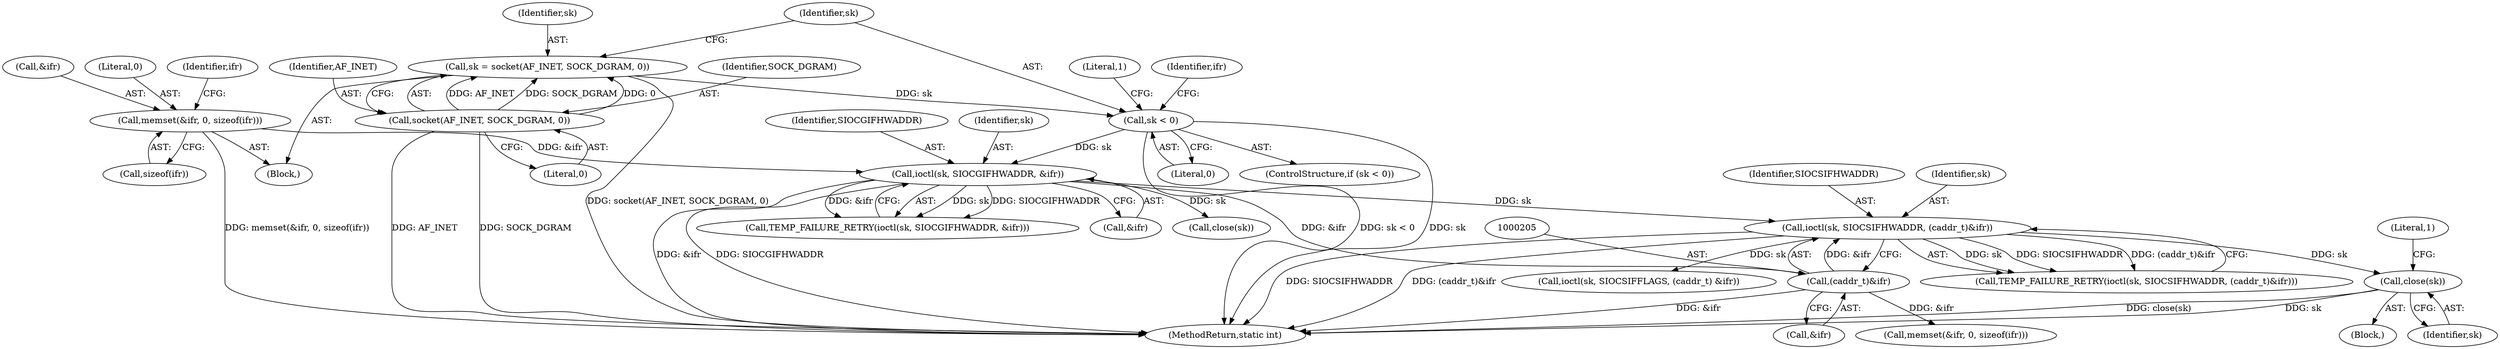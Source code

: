 digraph "0_Android_472271b153c5dc53c28beac55480a8d8434b2d5c_26@API" {
"1000218" [label="(Call,close(sk))"];
"1000201" [label="(Call,ioctl(sk, SIOCSIFHWADDR, (caddr_t)&ifr))"];
"1000138" [label="(Call,ioctl(sk, SIOCGIFHWADDR, &ifr))"];
"1000115" [label="(Call,sk < 0)"];
"1000108" [label="(Call,sk = socket(AF_INET, SOCK_DGRAM, 0))"];
"1000110" [label="(Call,socket(AF_INET, SOCK_DGRAM, 0))"];
"1000121" [label="(Call,memset(&ifr, 0, sizeof(ifr)))"];
"1000204" [label="(Call,(caddr_t)&ifr)"];
"1000201" [label="(Call,ioctl(sk, SIOCSIFHWADDR, (caddr_t)&ifr))"];
"1000138" [label="(Call,ioctl(sk, SIOCGIFHWADDR, &ifr))"];
"1000110" [label="(Call,socket(AF_INET, SOCK_DGRAM, 0))"];
"1000112" [label="(Identifier,SOCK_DGRAM)"];
"1000117" [label="(Literal,0)"];
"1000278" [label="(MethodReturn,static int)"];
"1000203" [label="(Identifier,SIOCSIFHWADDR)"];
"1000109" [label="(Identifier,sk)"];
"1000122" [label="(Call,&ifr)"];
"1000139" [label="(Identifier,sk)"];
"1000218" [label="(Call,close(sk))"];
"1000120" [label="(Literal,1)"];
"1000113" [label="(Literal,0)"];
"1000108" [label="(Call,sk = socket(AF_INET, SOCK_DGRAM, 0))"];
"1000206" [label="(Call,&ifr)"];
"1000140" [label="(Identifier,SIOCGIFHWADDR)"];
"1000202" [label="(Identifier,sk)"];
"1000200" [label="(Call,TEMP_FAILURE_RETRY(ioctl(sk, SIOCSIFHWADDR, (caddr_t)&ifr)))"];
"1000219" [label="(Identifier,sk)"];
"1000125" [label="(Call,sizeof(ifr))"];
"1000104" [label="(Block,)"];
"1000204" [label="(Call,(caddr_t)&ifr)"];
"1000153" [label="(Call,close(sk))"];
"1000250" [label="(Call,ioctl(sk, SIOCSIFFLAGS, (caddr_t) &ifr))"];
"1000116" [label="(Identifier,sk)"];
"1000137" [label="(Call,TEMP_FAILURE_RETRY(ioctl(sk, SIOCGIFHWADDR, &ifr)))"];
"1000222" [label="(Literal,1)"];
"1000212" [label="(Block,)"];
"1000115" [label="(Call,sk < 0)"];
"1000141" [label="(Call,&ifr)"];
"1000121" [label="(Call,memset(&ifr, 0, sizeof(ifr)))"];
"1000114" [label="(ControlStructure,if (sk < 0))"];
"1000123" [label="(Identifier,ifr)"];
"1000223" [label="(Call,memset(&ifr, 0, sizeof(ifr)))"];
"1000124" [label="(Literal,0)"];
"1000129" [label="(Identifier,ifr)"];
"1000111" [label="(Identifier,AF_INET)"];
"1000218" -> "1000212"  [label="AST: "];
"1000218" -> "1000219"  [label="CFG: "];
"1000219" -> "1000218"  [label="AST: "];
"1000222" -> "1000218"  [label="CFG: "];
"1000218" -> "1000278"  [label="DDG: sk"];
"1000218" -> "1000278"  [label="DDG: close(sk)"];
"1000201" -> "1000218"  [label="DDG: sk"];
"1000201" -> "1000200"  [label="AST: "];
"1000201" -> "1000204"  [label="CFG: "];
"1000202" -> "1000201"  [label="AST: "];
"1000203" -> "1000201"  [label="AST: "];
"1000204" -> "1000201"  [label="AST: "];
"1000200" -> "1000201"  [label="CFG: "];
"1000201" -> "1000278"  [label="DDG: SIOCSIFHWADDR"];
"1000201" -> "1000278"  [label="DDG: (caddr_t)&ifr"];
"1000201" -> "1000200"  [label="DDG: sk"];
"1000201" -> "1000200"  [label="DDG: SIOCSIFHWADDR"];
"1000201" -> "1000200"  [label="DDG: (caddr_t)&ifr"];
"1000138" -> "1000201"  [label="DDG: sk"];
"1000204" -> "1000201"  [label="DDG: &ifr"];
"1000201" -> "1000250"  [label="DDG: sk"];
"1000138" -> "1000137"  [label="AST: "];
"1000138" -> "1000141"  [label="CFG: "];
"1000139" -> "1000138"  [label="AST: "];
"1000140" -> "1000138"  [label="AST: "];
"1000141" -> "1000138"  [label="AST: "];
"1000137" -> "1000138"  [label="CFG: "];
"1000138" -> "1000278"  [label="DDG: &ifr"];
"1000138" -> "1000278"  [label="DDG: SIOCGIFHWADDR"];
"1000138" -> "1000137"  [label="DDG: sk"];
"1000138" -> "1000137"  [label="DDG: SIOCGIFHWADDR"];
"1000138" -> "1000137"  [label="DDG: &ifr"];
"1000115" -> "1000138"  [label="DDG: sk"];
"1000121" -> "1000138"  [label="DDG: &ifr"];
"1000138" -> "1000153"  [label="DDG: sk"];
"1000138" -> "1000204"  [label="DDG: &ifr"];
"1000115" -> "1000114"  [label="AST: "];
"1000115" -> "1000117"  [label="CFG: "];
"1000116" -> "1000115"  [label="AST: "];
"1000117" -> "1000115"  [label="AST: "];
"1000120" -> "1000115"  [label="CFG: "];
"1000123" -> "1000115"  [label="CFG: "];
"1000115" -> "1000278"  [label="DDG: sk < 0"];
"1000115" -> "1000278"  [label="DDG: sk"];
"1000108" -> "1000115"  [label="DDG: sk"];
"1000108" -> "1000104"  [label="AST: "];
"1000108" -> "1000110"  [label="CFG: "];
"1000109" -> "1000108"  [label="AST: "];
"1000110" -> "1000108"  [label="AST: "];
"1000116" -> "1000108"  [label="CFG: "];
"1000108" -> "1000278"  [label="DDG: socket(AF_INET, SOCK_DGRAM, 0)"];
"1000110" -> "1000108"  [label="DDG: AF_INET"];
"1000110" -> "1000108"  [label="DDG: SOCK_DGRAM"];
"1000110" -> "1000108"  [label="DDG: 0"];
"1000110" -> "1000113"  [label="CFG: "];
"1000111" -> "1000110"  [label="AST: "];
"1000112" -> "1000110"  [label="AST: "];
"1000113" -> "1000110"  [label="AST: "];
"1000110" -> "1000278"  [label="DDG: SOCK_DGRAM"];
"1000110" -> "1000278"  [label="DDG: AF_INET"];
"1000121" -> "1000104"  [label="AST: "];
"1000121" -> "1000125"  [label="CFG: "];
"1000122" -> "1000121"  [label="AST: "];
"1000124" -> "1000121"  [label="AST: "];
"1000125" -> "1000121"  [label="AST: "];
"1000129" -> "1000121"  [label="CFG: "];
"1000121" -> "1000278"  [label="DDG: memset(&ifr, 0, sizeof(ifr))"];
"1000204" -> "1000206"  [label="CFG: "];
"1000205" -> "1000204"  [label="AST: "];
"1000206" -> "1000204"  [label="AST: "];
"1000204" -> "1000278"  [label="DDG: &ifr"];
"1000204" -> "1000223"  [label="DDG: &ifr"];
}
